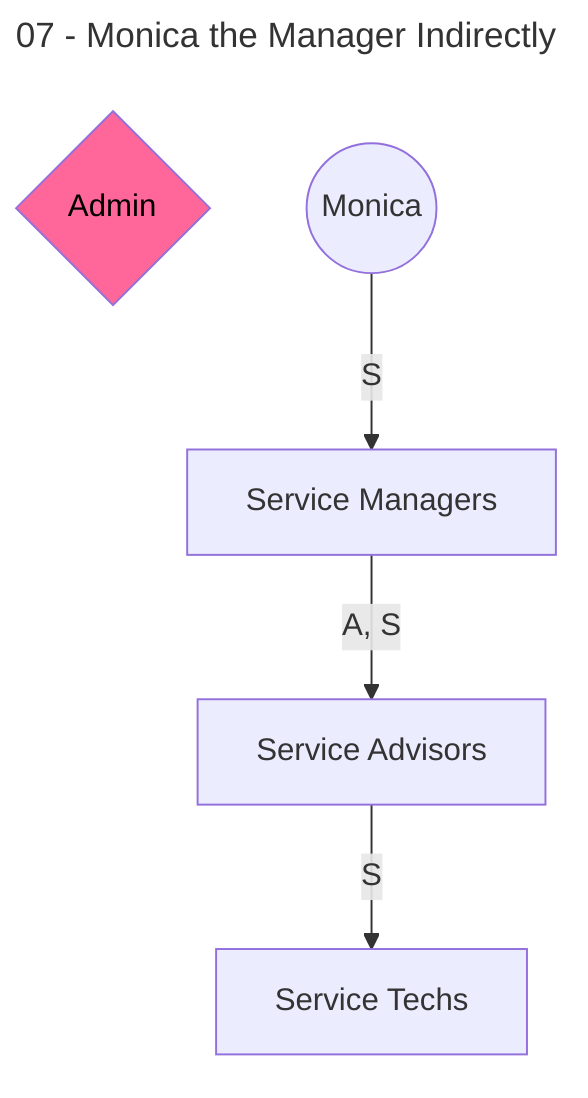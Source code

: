 ---
title: 07 - Monica the Manager Indirectly
---
graph TB
    admin{Admin}
    monica((Monica))
    sm[Service Managers]
    sa[Service Advisors]
    st[Service Techs]
    monica--S-->sm
    sm--A, S-->sa
    sa--S-->st
    style admin fill:#FF6699,color:black
